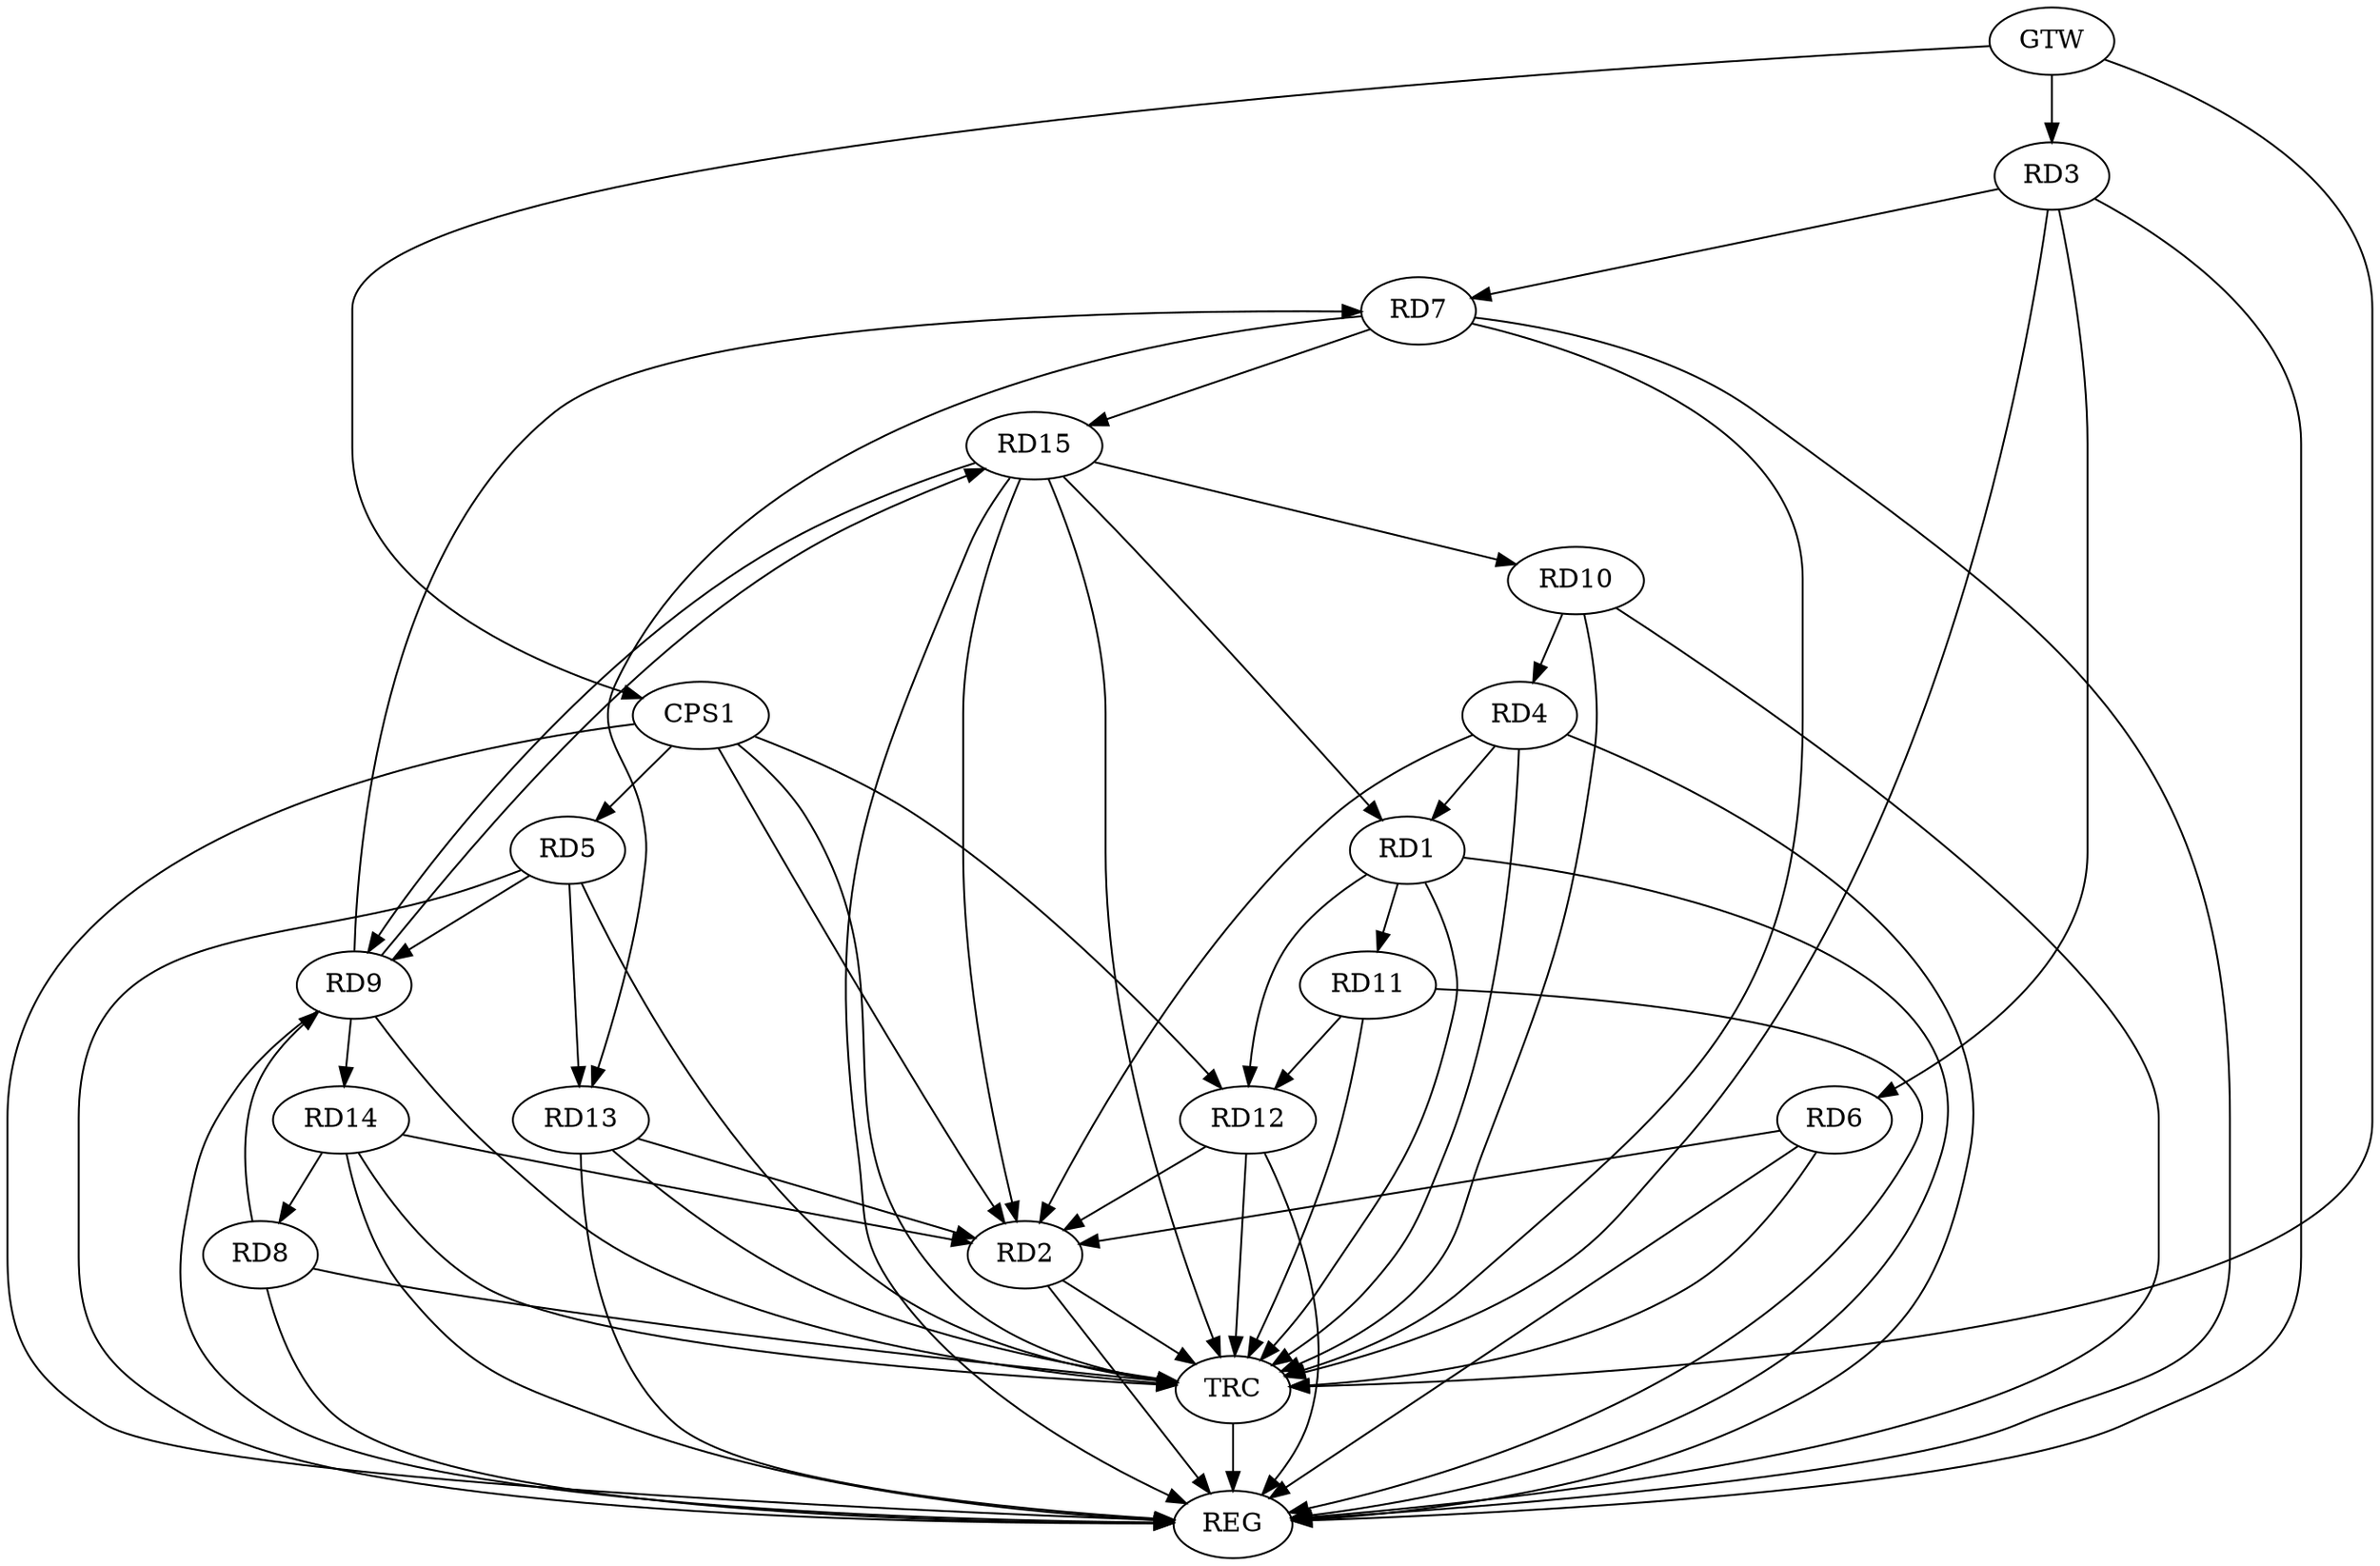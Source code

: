 strict digraph G {
  RD1 [ label="RD1" ];
  RD2 [ label="RD2" ];
  RD3 [ label="RD3" ];
  RD4 [ label="RD4" ];
  RD5 [ label="RD5" ];
  RD6 [ label="RD6" ];
  RD7 [ label="RD7" ];
  RD8 [ label="RD8" ];
  RD9 [ label="RD9" ];
  RD10 [ label="RD10" ];
  RD11 [ label="RD11" ];
  RD12 [ label="RD12" ];
  RD13 [ label="RD13" ];
  RD14 [ label="RD14" ];
  RD15 [ label="RD15" ];
  CPS1 [ label="CPS1" ];
  GTW [ label="GTW" ];
  REG [ label="REG" ];
  TRC [ label="TRC" ];
  RD4 -> RD1;
  RD1 -> RD11;
  RD1 -> RD12;
  RD15 -> RD1;
  RD12 -> RD2;
  RD14 -> RD2;
  RD15 -> RD2;
  RD3 -> RD6;
  RD3 -> RD7;
  RD10 -> RD4;
  RD5 -> RD9;
  RD5 -> RD13;
  RD9 -> RD7;
  RD7 -> RD13;
  RD7 -> RD15;
  RD8 -> RD9;
  RD14 -> RD8;
  RD9 -> RD14;
  RD9 -> RD15;
  RD15 -> RD9;
  RD15 -> RD10;
  RD11 -> RD12;
  CPS1 -> RD2;
  CPS1 -> RD5;
  CPS1 -> RD12;
  GTW -> RD3;
  GTW -> CPS1;
  RD1 -> REG;
  RD2 -> REG;
  RD3 -> REG;
  RD4 -> REG;
  RD5 -> REG;
  RD6 -> REG;
  RD7 -> REG;
  RD8 -> REG;
  RD9 -> REG;
  RD10 -> REG;
  RD11 -> REG;
  RD12 -> REG;
  RD13 -> REG;
  RD14 -> REG;
  RD15 -> REG;
  CPS1 -> REG;
  RD1 -> TRC;
  RD2 -> TRC;
  RD3 -> TRC;
  RD4 -> TRC;
  RD5 -> TRC;
  RD6 -> TRC;
  RD7 -> TRC;
  RD8 -> TRC;
  RD9 -> TRC;
  RD10 -> TRC;
  RD11 -> TRC;
  RD12 -> TRC;
  RD13 -> TRC;
  RD14 -> TRC;
  RD15 -> TRC;
  CPS1 -> TRC;
  GTW -> TRC;
  TRC -> REG;
  RD4 -> RD2;
  RD13 -> RD2;
  RD6 -> RD2;
}
